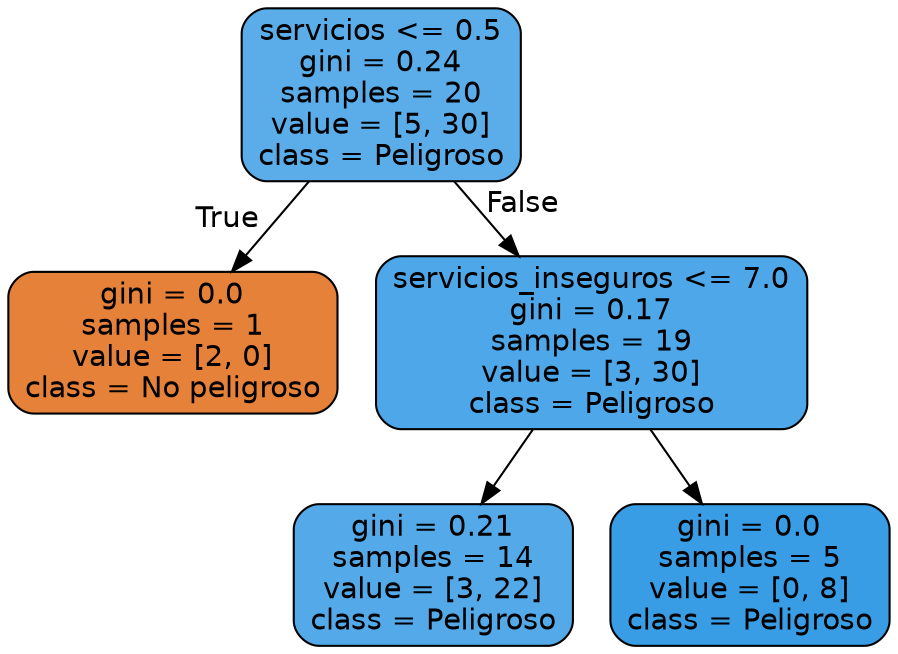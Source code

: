digraph Tree {
node [shape=box, style="filled, rounded", color="black", fontname="helvetica"] ;
edge [fontname="helvetica"] ;
0 [label="servicios <= 0.5\ngini = 0.24\nsamples = 20\nvalue = [5, 30]\nclass = Peligroso", fillcolor="#5aade9"] ;
1 [label="gini = 0.0\nsamples = 1\nvalue = [2, 0]\nclass = No peligroso", fillcolor="#e58139"] ;
0 -> 1 [labeldistance=2.5, labelangle=45, headlabel="True"] ;
2 [label="servicios_inseguros <= 7.0\ngini = 0.17\nsamples = 19\nvalue = [3, 30]\nclass = Peligroso", fillcolor="#4da7e8"] ;
0 -> 2 [labeldistance=2.5, labelangle=-45, headlabel="False"] ;
3 [label="gini = 0.21\nsamples = 14\nvalue = [3, 22]\nclass = Peligroso", fillcolor="#54aae9"] ;
2 -> 3 ;
4 [label="gini = 0.0\nsamples = 5\nvalue = [0, 8]\nclass = Peligroso", fillcolor="#399de5"] ;
2 -> 4 ;
}